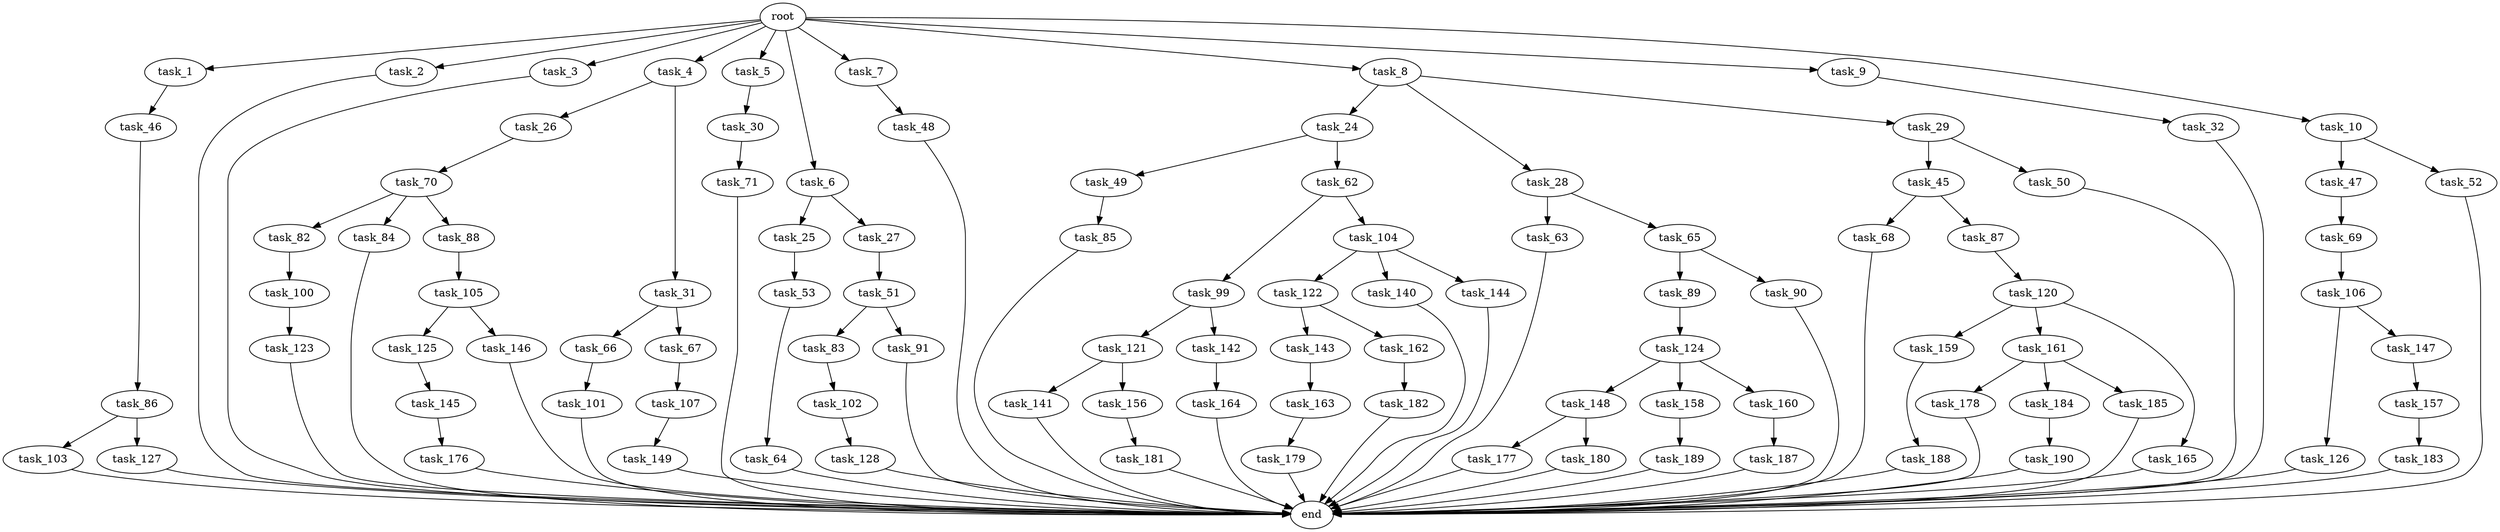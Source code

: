 digraph G {
  root [size="0.000000"];
  task_1 [size="2.048000"];
  task_2 [size="2.048000"];
  task_3 [size="2.048000"];
  task_4 [size="2.048000"];
  task_5 [size="2.048000"];
  task_6 [size="2.048000"];
  task_7 [size="2.048000"];
  task_8 [size="2.048000"];
  task_9 [size="2.048000"];
  task_10 [size="2.048000"];
  task_24 [size="274877906.944000"];
  task_25 [size="68719476.736000"];
  task_26 [size="154618822.656000"];
  task_27 [size="68719476.736000"];
  task_28 [size="274877906.944000"];
  task_29 [size="274877906.944000"];
  task_30 [size="429496729.600000"];
  task_31 [size="154618822.656000"];
  task_32 [size="1099511627.776000"];
  task_45 [size="618475290.624000"];
  task_46 [size="68719476.736000"];
  task_47 [size="618475290.624000"];
  task_48 [size="841813590.016000"];
  task_49 [size="1391569403.904000"];
  task_50 [size="618475290.624000"];
  task_51 [size="618475290.624000"];
  task_52 [size="618475290.624000"];
  task_53 [size="618475290.624000"];
  task_62 [size="1391569403.904000"];
  task_63 [size="1391569403.904000"];
  task_64 [size="1391569403.904000"];
  task_65 [size="1391569403.904000"];
  task_66 [size="1717986918.400000"];
  task_67 [size="1717986918.400000"];
  task_68 [size="68719476.736000"];
  task_69 [size="274877906.944000"];
  task_70 [size="1099511627.776000"];
  task_71 [size="841813590.016000"];
  task_82 [size="274877906.944000"];
  task_83 [size="618475290.624000"];
  task_84 [size="274877906.944000"];
  task_85 [size="154618822.656000"];
  task_86 [size="841813590.016000"];
  task_87 [size="68719476.736000"];
  task_88 [size="274877906.944000"];
  task_89 [size="1391569403.904000"];
  task_90 [size="1391569403.904000"];
  task_91 [size="618475290.624000"];
  task_99 [size="274877906.944000"];
  task_100 [size="429496729.600000"];
  task_101 [size="68719476.736000"];
  task_102 [size="841813590.016000"];
  task_103 [size="1099511627.776000"];
  task_104 [size="274877906.944000"];
  task_105 [size="1717986918.400000"];
  task_106 [size="1391569403.904000"];
  task_107 [size="1391569403.904000"];
  task_120 [size="68719476.736000"];
  task_121 [size="618475290.624000"];
  task_122 [size="618475290.624000"];
  task_123 [size="618475290.624000"];
  task_124 [size="1099511627.776000"];
  task_125 [size="1099511627.776000"];
  task_126 [size="429496729.600000"];
  task_127 [size="1099511627.776000"];
  task_128 [size="1391569403.904000"];
  task_140 [size="618475290.624000"];
  task_141 [size="154618822.656000"];
  task_142 [size="618475290.624000"];
  task_143 [size="1099511627.776000"];
  task_144 [size="618475290.624000"];
  task_145 [size="429496729.600000"];
  task_146 [size="1099511627.776000"];
  task_147 [size="429496729.600000"];
  task_148 [size="1391569403.904000"];
  task_149 [size="68719476.736000"];
  task_156 [size="154618822.656000"];
  task_157 [size="429496729.600000"];
  task_158 [size="1391569403.904000"];
  task_159 [size="274877906.944000"];
  task_160 [size="1391569403.904000"];
  task_161 [size="274877906.944000"];
  task_162 [size="1099511627.776000"];
  task_163 [size="429496729.600000"];
  task_164 [size="429496729.600000"];
  task_165 [size="274877906.944000"];
  task_176 [size="1717986918.400000"];
  task_177 [size="841813590.016000"];
  task_178 [size="1391569403.904000"];
  task_179 [size="1391569403.904000"];
  task_180 [size="841813590.016000"];
  task_181 [size="841813590.016000"];
  task_182 [size="154618822.656000"];
  task_183 [size="618475290.624000"];
  task_184 [size="1391569403.904000"];
  task_185 [size="1391569403.904000"];
  task_187 [size="1391569403.904000"];
  task_188 [size="274877906.944000"];
  task_189 [size="429496729.600000"];
  task_190 [size="154618822.656000"];
  end [size="0.000000"];

  root -> task_1 [size="1.000000"];
  root -> task_2 [size="1.000000"];
  root -> task_3 [size="1.000000"];
  root -> task_4 [size="1.000000"];
  root -> task_5 [size="1.000000"];
  root -> task_6 [size="1.000000"];
  root -> task_7 [size="1.000000"];
  root -> task_8 [size="1.000000"];
  root -> task_9 [size="1.000000"];
  root -> task_10 [size="1.000000"];
  task_1 -> task_46 [size="33554432.000000"];
  task_2 -> end [size="1.000000"];
  task_3 -> end [size="1.000000"];
  task_4 -> task_26 [size="75497472.000000"];
  task_4 -> task_31 [size="75497472.000000"];
  task_5 -> task_30 [size="209715200.000000"];
  task_6 -> task_25 [size="33554432.000000"];
  task_6 -> task_27 [size="33554432.000000"];
  task_7 -> task_48 [size="411041792.000000"];
  task_8 -> task_24 [size="134217728.000000"];
  task_8 -> task_28 [size="134217728.000000"];
  task_8 -> task_29 [size="134217728.000000"];
  task_9 -> task_32 [size="536870912.000000"];
  task_10 -> task_47 [size="301989888.000000"];
  task_10 -> task_52 [size="301989888.000000"];
  task_24 -> task_49 [size="679477248.000000"];
  task_24 -> task_62 [size="679477248.000000"];
  task_25 -> task_53 [size="301989888.000000"];
  task_26 -> task_70 [size="536870912.000000"];
  task_27 -> task_51 [size="301989888.000000"];
  task_28 -> task_63 [size="679477248.000000"];
  task_28 -> task_65 [size="679477248.000000"];
  task_29 -> task_45 [size="301989888.000000"];
  task_29 -> task_50 [size="301989888.000000"];
  task_30 -> task_71 [size="411041792.000000"];
  task_31 -> task_66 [size="838860800.000000"];
  task_31 -> task_67 [size="838860800.000000"];
  task_32 -> end [size="1.000000"];
  task_45 -> task_68 [size="33554432.000000"];
  task_45 -> task_87 [size="33554432.000000"];
  task_46 -> task_86 [size="411041792.000000"];
  task_47 -> task_69 [size="134217728.000000"];
  task_48 -> end [size="1.000000"];
  task_49 -> task_85 [size="75497472.000000"];
  task_50 -> end [size="1.000000"];
  task_51 -> task_83 [size="301989888.000000"];
  task_51 -> task_91 [size="301989888.000000"];
  task_52 -> end [size="1.000000"];
  task_53 -> task_64 [size="679477248.000000"];
  task_62 -> task_99 [size="134217728.000000"];
  task_62 -> task_104 [size="134217728.000000"];
  task_63 -> end [size="1.000000"];
  task_64 -> end [size="1.000000"];
  task_65 -> task_89 [size="679477248.000000"];
  task_65 -> task_90 [size="679477248.000000"];
  task_66 -> task_101 [size="33554432.000000"];
  task_67 -> task_107 [size="679477248.000000"];
  task_68 -> end [size="1.000000"];
  task_69 -> task_106 [size="679477248.000000"];
  task_70 -> task_82 [size="134217728.000000"];
  task_70 -> task_84 [size="134217728.000000"];
  task_70 -> task_88 [size="134217728.000000"];
  task_71 -> end [size="1.000000"];
  task_82 -> task_100 [size="209715200.000000"];
  task_83 -> task_102 [size="411041792.000000"];
  task_84 -> end [size="1.000000"];
  task_85 -> end [size="1.000000"];
  task_86 -> task_103 [size="536870912.000000"];
  task_86 -> task_127 [size="536870912.000000"];
  task_87 -> task_120 [size="33554432.000000"];
  task_88 -> task_105 [size="838860800.000000"];
  task_89 -> task_124 [size="536870912.000000"];
  task_90 -> end [size="1.000000"];
  task_91 -> end [size="1.000000"];
  task_99 -> task_121 [size="301989888.000000"];
  task_99 -> task_142 [size="301989888.000000"];
  task_100 -> task_123 [size="301989888.000000"];
  task_101 -> end [size="1.000000"];
  task_102 -> task_128 [size="679477248.000000"];
  task_103 -> end [size="1.000000"];
  task_104 -> task_122 [size="301989888.000000"];
  task_104 -> task_140 [size="301989888.000000"];
  task_104 -> task_144 [size="301989888.000000"];
  task_105 -> task_125 [size="536870912.000000"];
  task_105 -> task_146 [size="536870912.000000"];
  task_106 -> task_126 [size="209715200.000000"];
  task_106 -> task_147 [size="209715200.000000"];
  task_107 -> task_149 [size="33554432.000000"];
  task_120 -> task_159 [size="134217728.000000"];
  task_120 -> task_161 [size="134217728.000000"];
  task_120 -> task_165 [size="134217728.000000"];
  task_121 -> task_141 [size="75497472.000000"];
  task_121 -> task_156 [size="75497472.000000"];
  task_122 -> task_143 [size="536870912.000000"];
  task_122 -> task_162 [size="536870912.000000"];
  task_123 -> end [size="1.000000"];
  task_124 -> task_148 [size="679477248.000000"];
  task_124 -> task_158 [size="679477248.000000"];
  task_124 -> task_160 [size="679477248.000000"];
  task_125 -> task_145 [size="209715200.000000"];
  task_126 -> end [size="1.000000"];
  task_127 -> end [size="1.000000"];
  task_128 -> end [size="1.000000"];
  task_140 -> end [size="1.000000"];
  task_141 -> end [size="1.000000"];
  task_142 -> task_164 [size="209715200.000000"];
  task_143 -> task_163 [size="209715200.000000"];
  task_144 -> end [size="1.000000"];
  task_145 -> task_176 [size="838860800.000000"];
  task_146 -> end [size="1.000000"];
  task_147 -> task_157 [size="209715200.000000"];
  task_148 -> task_177 [size="411041792.000000"];
  task_148 -> task_180 [size="411041792.000000"];
  task_149 -> end [size="1.000000"];
  task_156 -> task_181 [size="411041792.000000"];
  task_157 -> task_183 [size="301989888.000000"];
  task_158 -> task_189 [size="209715200.000000"];
  task_159 -> task_188 [size="134217728.000000"];
  task_160 -> task_187 [size="679477248.000000"];
  task_161 -> task_178 [size="679477248.000000"];
  task_161 -> task_184 [size="679477248.000000"];
  task_161 -> task_185 [size="679477248.000000"];
  task_162 -> task_182 [size="75497472.000000"];
  task_163 -> task_179 [size="679477248.000000"];
  task_164 -> end [size="1.000000"];
  task_165 -> end [size="1.000000"];
  task_176 -> end [size="1.000000"];
  task_177 -> end [size="1.000000"];
  task_178 -> end [size="1.000000"];
  task_179 -> end [size="1.000000"];
  task_180 -> end [size="1.000000"];
  task_181 -> end [size="1.000000"];
  task_182 -> end [size="1.000000"];
  task_183 -> end [size="1.000000"];
  task_184 -> task_190 [size="75497472.000000"];
  task_185 -> end [size="1.000000"];
  task_187 -> end [size="1.000000"];
  task_188 -> end [size="1.000000"];
  task_189 -> end [size="1.000000"];
  task_190 -> end [size="1.000000"];
}

